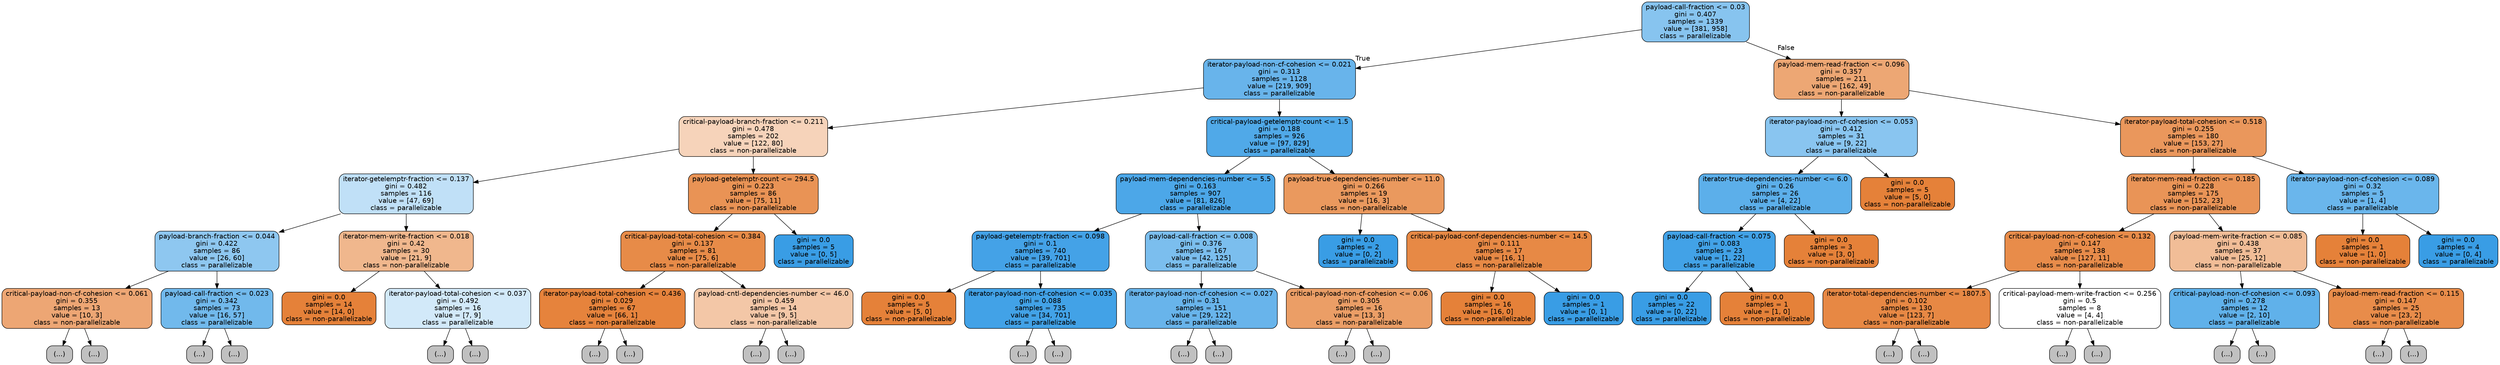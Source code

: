 digraph Tree {
node [shape=box, style="filled, rounded", color="black", fontname=helvetica] ;
edge [fontname=helvetica] ;
0 [label="payload-call-fraction <= 0.03\ngini = 0.407\nsamples = 1339\nvalue = [381, 958]\nclass = parallelizable", fillcolor="#399de59a"] ;
1 [label="iterator-payload-non-cf-cohesion <= 0.021\ngini = 0.313\nsamples = 1128\nvalue = [219, 909]\nclass = parallelizable", fillcolor="#399de5c2"] ;
0 -> 1 [labeldistance=2.5, labelangle=45, headlabel="True"] ;
2 [label="critical-payload-branch-fraction <= 0.211\ngini = 0.478\nsamples = 202\nvalue = [122, 80]\nclass = non-parallelizable", fillcolor="#e5813958"] ;
1 -> 2 ;
3 [label="iterator-getelemptr-fraction <= 0.137\ngini = 0.482\nsamples = 116\nvalue = [47, 69]\nclass = parallelizable", fillcolor="#399de551"] ;
2 -> 3 ;
4 [label="payload-branch-fraction <= 0.044\ngini = 0.422\nsamples = 86\nvalue = [26, 60]\nclass = parallelizable", fillcolor="#399de591"] ;
3 -> 4 ;
5 [label="critical-payload-non-cf-cohesion <= 0.061\ngini = 0.355\nsamples = 13\nvalue = [10, 3]\nclass = non-parallelizable", fillcolor="#e58139b3"] ;
4 -> 5 ;
6 [label="(...)", fillcolor="#C0C0C0"] ;
5 -> 6 ;
7 [label="(...)", fillcolor="#C0C0C0"] ;
5 -> 7 ;
8 [label="payload-call-fraction <= 0.023\ngini = 0.342\nsamples = 73\nvalue = [16, 57]\nclass = parallelizable", fillcolor="#399de5b7"] ;
4 -> 8 ;
9 [label="(...)", fillcolor="#C0C0C0"] ;
8 -> 9 ;
26 [label="(...)", fillcolor="#C0C0C0"] ;
8 -> 26 ;
27 [label="iterator-mem-write-fraction <= 0.018\ngini = 0.42\nsamples = 30\nvalue = [21, 9]\nclass = non-parallelizable", fillcolor="#e5813992"] ;
3 -> 27 ;
28 [label="gini = 0.0\nsamples = 14\nvalue = [14, 0]\nclass = non-parallelizable", fillcolor="#e58139ff"] ;
27 -> 28 ;
29 [label="iterator-payload-total-cohesion <= 0.037\ngini = 0.492\nsamples = 16\nvalue = [7, 9]\nclass = parallelizable", fillcolor="#399de539"] ;
27 -> 29 ;
30 [label="(...)", fillcolor="#C0C0C0"] ;
29 -> 30 ;
31 [label="(...)", fillcolor="#C0C0C0"] ;
29 -> 31 ;
40 [label="payload-getelemptr-count <= 294.5\ngini = 0.223\nsamples = 86\nvalue = [75, 11]\nclass = non-parallelizable", fillcolor="#e58139da"] ;
2 -> 40 ;
41 [label="critical-payload-total-cohesion <= 0.384\ngini = 0.137\nsamples = 81\nvalue = [75, 6]\nclass = non-parallelizable", fillcolor="#e58139eb"] ;
40 -> 41 ;
42 [label="iterator-payload-total-cohesion <= 0.436\ngini = 0.029\nsamples = 67\nvalue = [66, 1]\nclass = non-parallelizable", fillcolor="#e58139fb"] ;
41 -> 42 ;
43 [label="(...)", fillcolor="#C0C0C0"] ;
42 -> 43 ;
44 [label="(...)", fillcolor="#C0C0C0"] ;
42 -> 44 ;
45 [label="payload-cntl-dependencies-number <= 46.0\ngini = 0.459\nsamples = 14\nvalue = [9, 5]\nclass = non-parallelizable", fillcolor="#e5813971"] ;
41 -> 45 ;
46 [label="(...)", fillcolor="#C0C0C0"] ;
45 -> 46 ;
51 [label="(...)", fillcolor="#C0C0C0"] ;
45 -> 51 ;
54 [label="gini = 0.0\nsamples = 5\nvalue = [0, 5]\nclass = parallelizable", fillcolor="#399de5ff"] ;
40 -> 54 ;
55 [label="critical-payload-getelemptr-count <= 1.5\ngini = 0.188\nsamples = 926\nvalue = [97, 829]\nclass = parallelizable", fillcolor="#399de5e1"] ;
1 -> 55 ;
56 [label="payload-mem-dependencies-number <= 5.5\ngini = 0.163\nsamples = 907\nvalue = [81, 826]\nclass = parallelizable", fillcolor="#399de5e6"] ;
55 -> 56 ;
57 [label="payload-getelemptr-fraction <= 0.098\ngini = 0.1\nsamples = 740\nvalue = [39, 701]\nclass = parallelizable", fillcolor="#399de5f1"] ;
56 -> 57 ;
58 [label="gini = 0.0\nsamples = 5\nvalue = [5, 0]\nclass = non-parallelizable", fillcolor="#e58139ff"] ;
57 -> 58 ;
59 [label="iterator-payload-non-cf-cohesion <= 0.035\ngini = 0.088\nsamples = 735\nvalue = [34, 701]\nclass = parallelizable", fillcolor="#399de5f3"] ;
57 -> 59 ;
60 [label="(...)", fillcolor="#C0C0C0"] ;
59 -> 60 ;
93 [label="(...)", fillcolor="#C0C0C0"] ;
59 -> 93 ;
130 [label="payload-call-fraction <= 0.008\ngini = 0.376\nsamples = 167\nvalue = [42, 125]\nclass = parallelizable", fillcolor="#399de5a9"] ;
56 -> 130 ;
131 [label="iterator-payload-non-cf-cohesion <= 0.027\ngini = 0.31\nsamples = 151\nvalue = [29, 122]\nclass = parallelizable", fillcolor="#399de5c2"] ;
130 -> 131 ;
132 [label="(...)", fillcolor="#C0C0C0"] ;
131 -> 132 ;
137 [label="(...)", fillcolor="#C0C0C0"] ;
131 -> 137 ;
164 [label="critical-payload-non-cf-cohesion <= 0.06\ngini = 0.305\nsamples = 16\nvalue = [13, 3]\nclass = non-parallelizable", fillcolor="#e58139c4"] ;
130 -> 164 ;
165 [label="(...)", fillcolor="#C0C0C0"] ;
164 -> 165 ;
168 [label="(...)", fillcolor="#C0C0C0"] ;
164 -> 168 ;
169 [label="payload-true-dependencies-number <= 11.0\ngini = 0.266\nsamples = 19\nvalue = [16, 3]\nclass = non-parallelizable", fillcolor="#e58139cf"] ;
55 -> 169 ;
170 [label="gini = 0.0\nsamples = 2\nvalue = [0, 2]\nclass = parallelizable", fillcolor="#399de5ff"] ;
169 -> 170 ;
171 [label="critical-payload-conf-dependencies-number <= 14.5\ngini = 0.111\nsamples = 17\nvalue = [16, 1]\nclass = non-parallelizable", fillcolor="#e58139ef"] ;
169 -> 171 ;
172 [label="gini = 0.0\nsamples = 16\nvalue = [16, 0]\nclass = non-parallelizable", fillcolor="#e58139ff"] ;
171 -> 172 ;
173 [label="gini = 0.0\nsamples = 1\nvalue = [0, 1]\nclass = parallelizable", fillcolor="#399de5ff"] ;
171 -> 173 ;
174 [label="payload-mem-read-fraction <= 0.096\ngini = 0.357\nsamples = 211\nvalue = [162, 49]\nclass = non-parallelizable", fillcolor="#e58139b2"] ;
0 -> 174 [labeldistance=2.5, labelangle=-45, headlabel="False"] ;
175 [label="iterator-payload-non-cf-cohesion <= 0.053\ngini = 0.412\nsamples = 31\nvalue = [9, 22]\nclass = parallelizable", fillcolor="#399de597"] ;
174 -> 175 ;
176 [label="iterator-true-dependencies-number <= 6.0\ngini = 0.26\nsamples = 26\nvalue = [4, 22]\nclass = parallelizable", fillcolor="#399de5d1"] ;
175 -> 176 ;
177 [label="payload-call-fraction <= 0.075\ngini = 0.083\nsamples = 23\nvalue = [1, 22]\nclass = parallelizable", fillcolor="#399de5f3"] ;
176 -> 177 ;
178 [label="gini = 0.0\nsamples = 22\nvalue = [0, 22]\nclass = parallelizable", fillcolor="#399de5ff"] ;
177 -> 178 ;
179 [label="gini = 0.0\nsamples = 1\nvalue = [1, 0]\nclass = non-parallelizable", fillcolor="#e58139ff"] ;
177 -> 179 ;
180 [label="gini = 0.0\nsamples = 3\nvalue = [3, 0]\nclass = non-parallelizable", fillcolor="#e58139ff"] ;
176 -> 180 ;
181 [label="gini = 0.0\nsamples = 5\nvalue = [5, 0]\nclass = non-parallelizable", fillcolor="#e58139ff"] ;
175 -> 181 ;
182 [label="iterator-payload-total-cohesion <= 0.518\ngini = 0.255\nsamples = 180\nvalue = [153, 27]\nclass = non-parallelizable", fillcolor="#e58139d2"] ;
174 -> 182 ;
183 [label="iterator-mem-read-fraction <= 0.185\ngini = 0.228\nsamples = 175\nvalue = [152, 23]\nclass = non-parallelizable", fillcolor="#e58139d8"] ;
182 -> 183 ;
184 [label="critical-payload-non-cf-cohesion <= 0.132\ngini = 0.147\nsamples = 138\nvalue = [127, 11]\nclass = non-parallelizable", fillcolor="#e58139e9"] ;
183 -> 184 ;
185 [label="iterator-total-dependencies-number <= 1807.5\ngini = 0.102\nsamples = 130\nvalue = [123, 7]\nclass = non-parallelizable", fillcolor="#e58139f0"] ;
184 -> 185 ;
186 [label="(...)", fillcolor="#C0C0C0"] ;
185 -> 186 ;
203 [label="(...)", fillcolor="#C0C0C0"] ;
185 -> 203 ;
204 [label="critical-payload-mem-write-fraction <= 0.256\ngini = 0.5\nsamples = 8\nvalue = [4, 4]\nclass = non-parallelizable", fillcolor="#e5813900"] ;
184 -> 204 ;
205 [label="(...)", fillcolor="#C0C0C0"] ;
204 -> 205 ;
206 [label="(...)", fillcolor="#C0C0C0"] ;
204 -> 206 ;
207 [label="payload-mem-write-fraction <= 0.085\ngini = 0.438\nsamples = 37\nvalue = [25, 12]\nclass = non-parallelizable", fillcolor="#e5813985"] ;
183 -> 207 ;
208 [label="critical-payload-non-cf-cohesion <= 0.093\ngini = 0.278\nsamples = 12\nvalue = [2, 10]\nclass = parallelizable", fillcolor="#399de5cc"] ;
207 -> 208 ;
209 [label="(...)", fillcolor="#C0C0C0"] ;
208 -> 209 ;
210 [label="(...)", fillcolor="#C0C0C0"] ;
208 -> 210 ;
213 [label="payload-mem-read-fraction <= 0.115\ngini = 0.147\nsamples = 25\nvalue = [23, 2]\nclass = non-parallelizable", fillcolor="#e58139e9"] ;
207 -> 213 ;
214 [label="(...)", fillcolor="#C0C0C0"] ;
213 -> 214 ;
215 [label="(...)", fillcolor="#C0C0C0"] ;
213 -> 215 ;
218 [label="iterator-payload-non-cf-cohesion <= 0.089\ngini = 0.32\nsamples = 5\nvalue = [1, 4]\nclass = parallelizable", fillcolor="#399de5bf"] ;
182 -> 218 ;
219 [label="gini = 0.0\nsamples = 1\nvalue = [1, 0]\nclass = non-parallelizable", fillcolor="#e58139ff"] ;
218 -> 219 ;
220 [label="gini = 0.0\nsamples = 4\nvalue = [0, 4]\nclass = parallelizable", fillcolor="#399de5ff"] ;
218 -> 220 ;
}